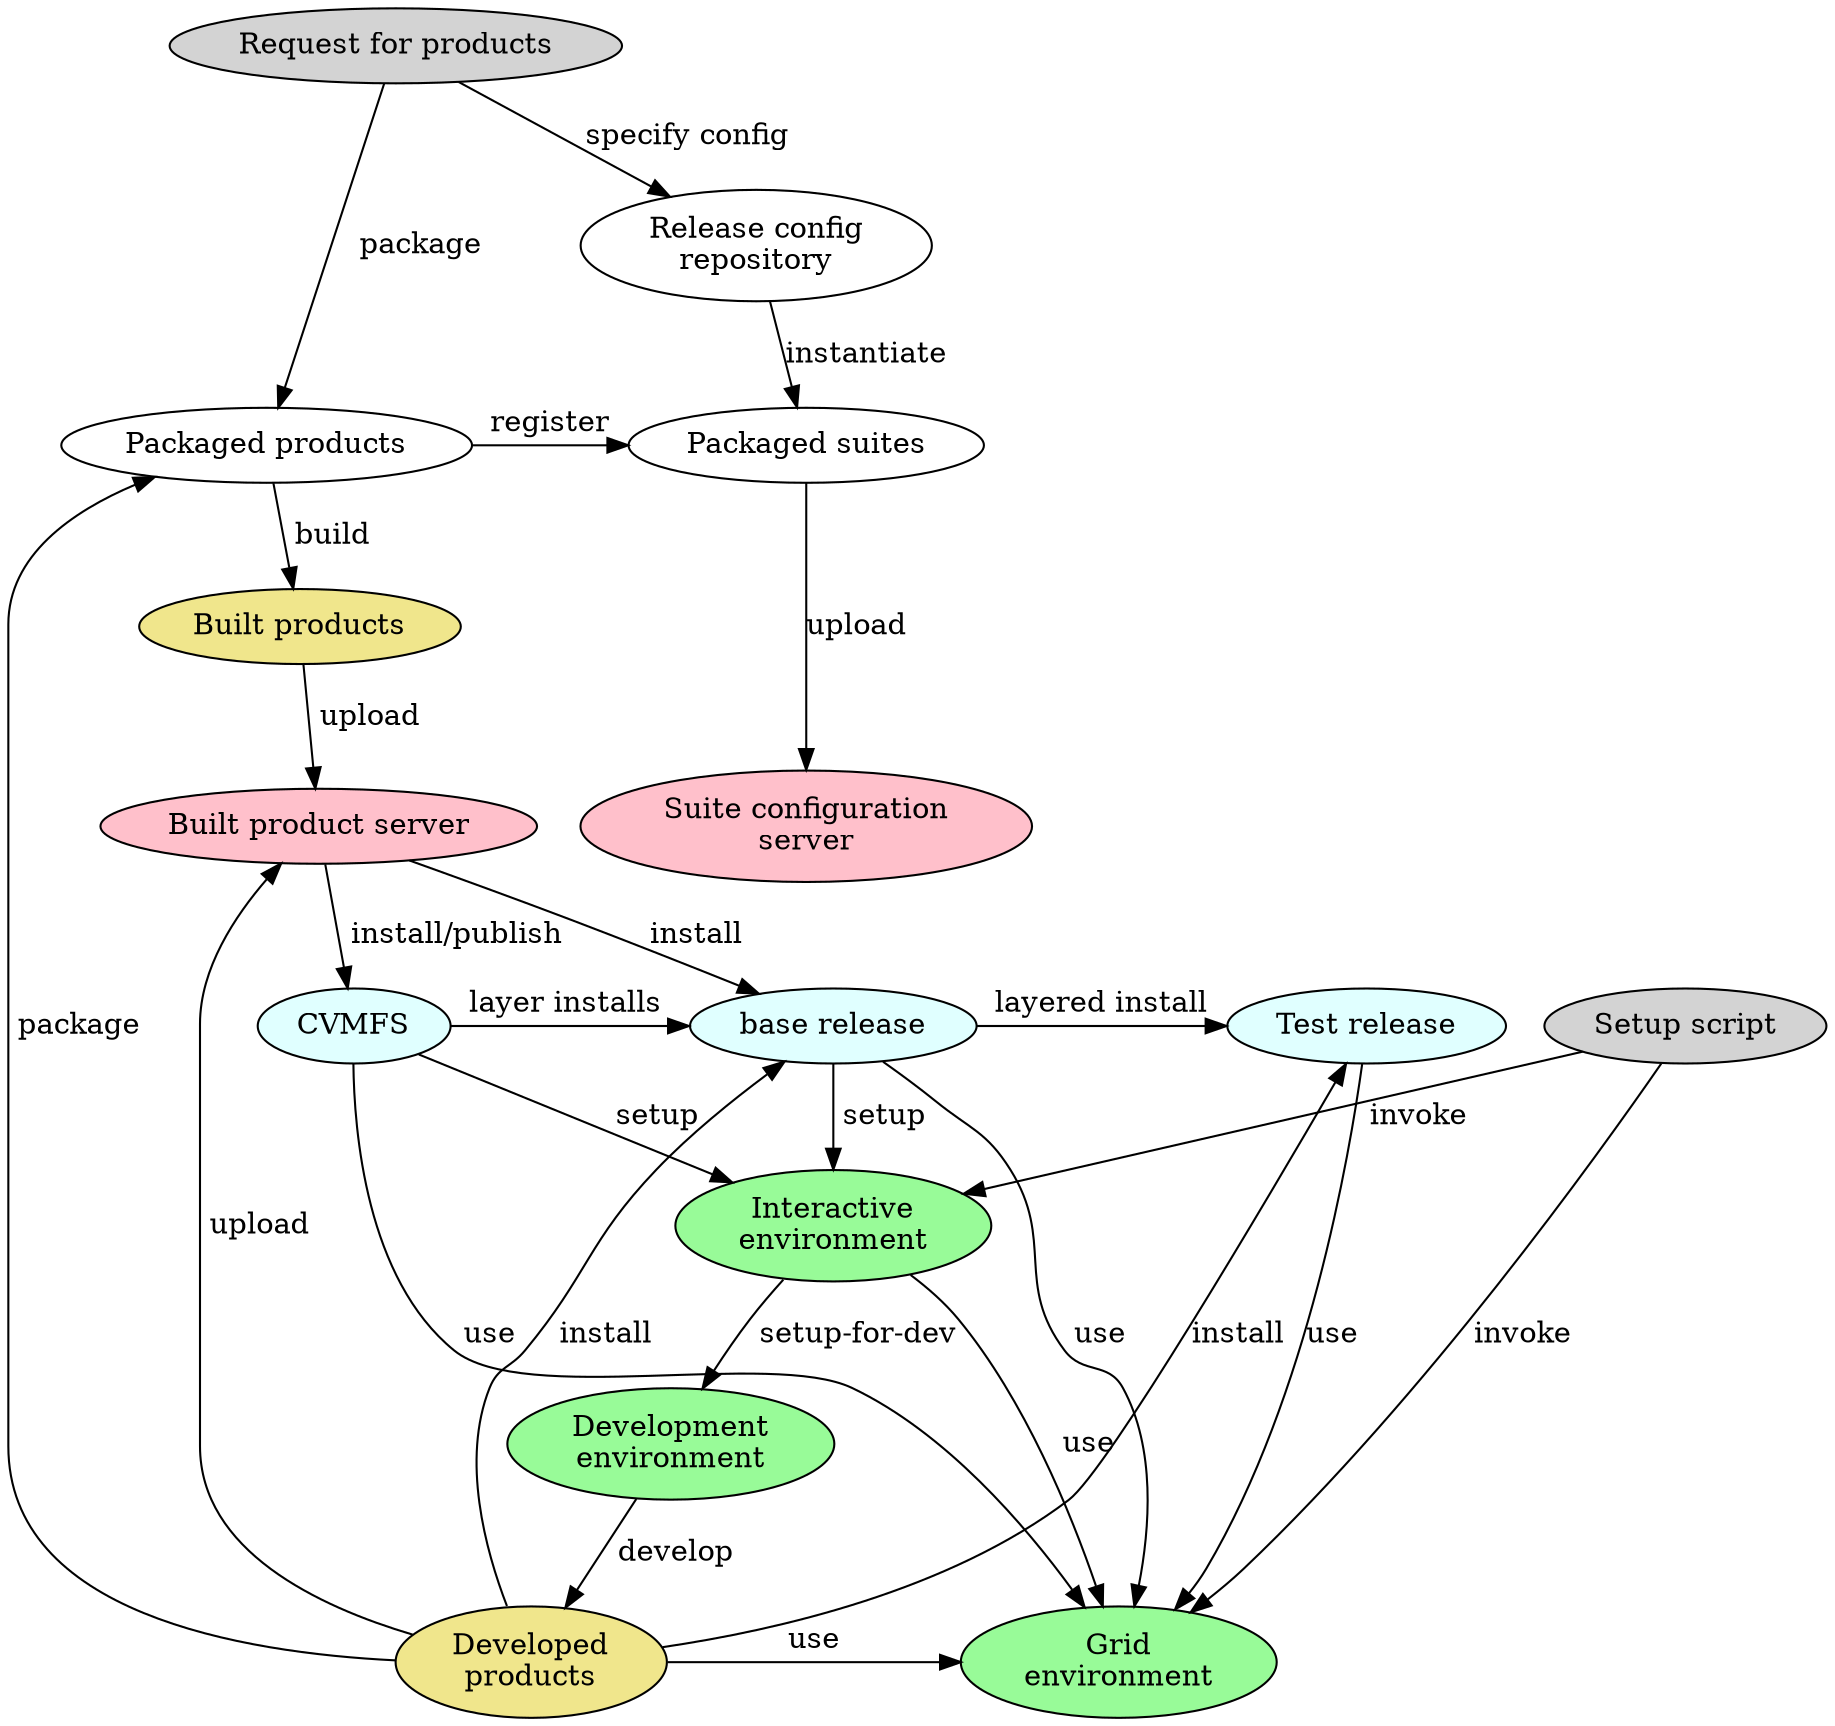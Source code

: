 digraph test {
  
  request [label="Request for products", style=filled, fillcolor=lightgray]
  package [label="Packaged products"]
  scisoft [label="Built product server", style=filled, fillcolor=pink]
  config_server [label="Suite configuration\nserver", style=filled, fillcolor=pink]
  build [label="Built products", style=filled, fillcolor=khaki]
  packaged_suites [label="Packaged suites"]
  release_config [label="Release config\nrepository"]
  developed [label="Developed\nproducts", style=filled, fillcolor=khaki]
  local_install [label="base release", style=filled, fillcolor=lightcyan]
  test_release [label="Test release", style=filled, fillcolor=lightcyan]
  CVMFS [style=filled, fillcolor=lightcyan]
  interactive [label="Interactive\nenvironment", style=filled, fillcolor=palegreen]
  grid [label="Grid\nenvironment", style=filled, fillcolor=palegreen]
  development [label="Development\nenvironment", style=filled, fillcolor=palegreen]
  setup [label="Setup script", style=filled, fillcolor=lightgray]

  { rank = same; developed; grid }
  { rank = same; packaged_suites; package }
  { rank = same; test_release; local_install; CVMFS }
  { rank = same; config_server; scisoft}

  request -> package [label=" package"]
  request -> release_config [label="specify config"]
  
  release_config -> packaged_suites [label = "instantiate"]
  
  package -> build [label=" build"]
  package -> packaged_suites [label="register"]
  
  packaged_suites -> config_server [label="upload"]
  
  build -> scisoft [label=" upload"]
  scisoft -> CVMFS [label=" install/publish"]
  scisoft -> local_install [label="install"]
  local_install -> interactive [label=" setup"]
  local_install -> test_release[label="layered install"]
  CVMFS -> interactive [label=" setup"]
  CVMFS -> local_install [label="layer installs "]
  local_install -> grid [label=" use"]
  test_release -> grid [label="use"]
  CVMFS -> grid [label=" use"]
  interactive -> development [label=" setup-for-dev"]
  interactive -> grid [label="use"]
  setup -> interactive [label=" invoke"]
  setup -> grid [label=" invoke"]
  development -> developed [label=" develop"]
  developed -> local_install [label=" install"]
  developed -> grid [label="use"]
  developed -> scisoft [label=" upload"]
  developed -> package [label=" package"]
  developed -> test_release [label="install"]
}
 